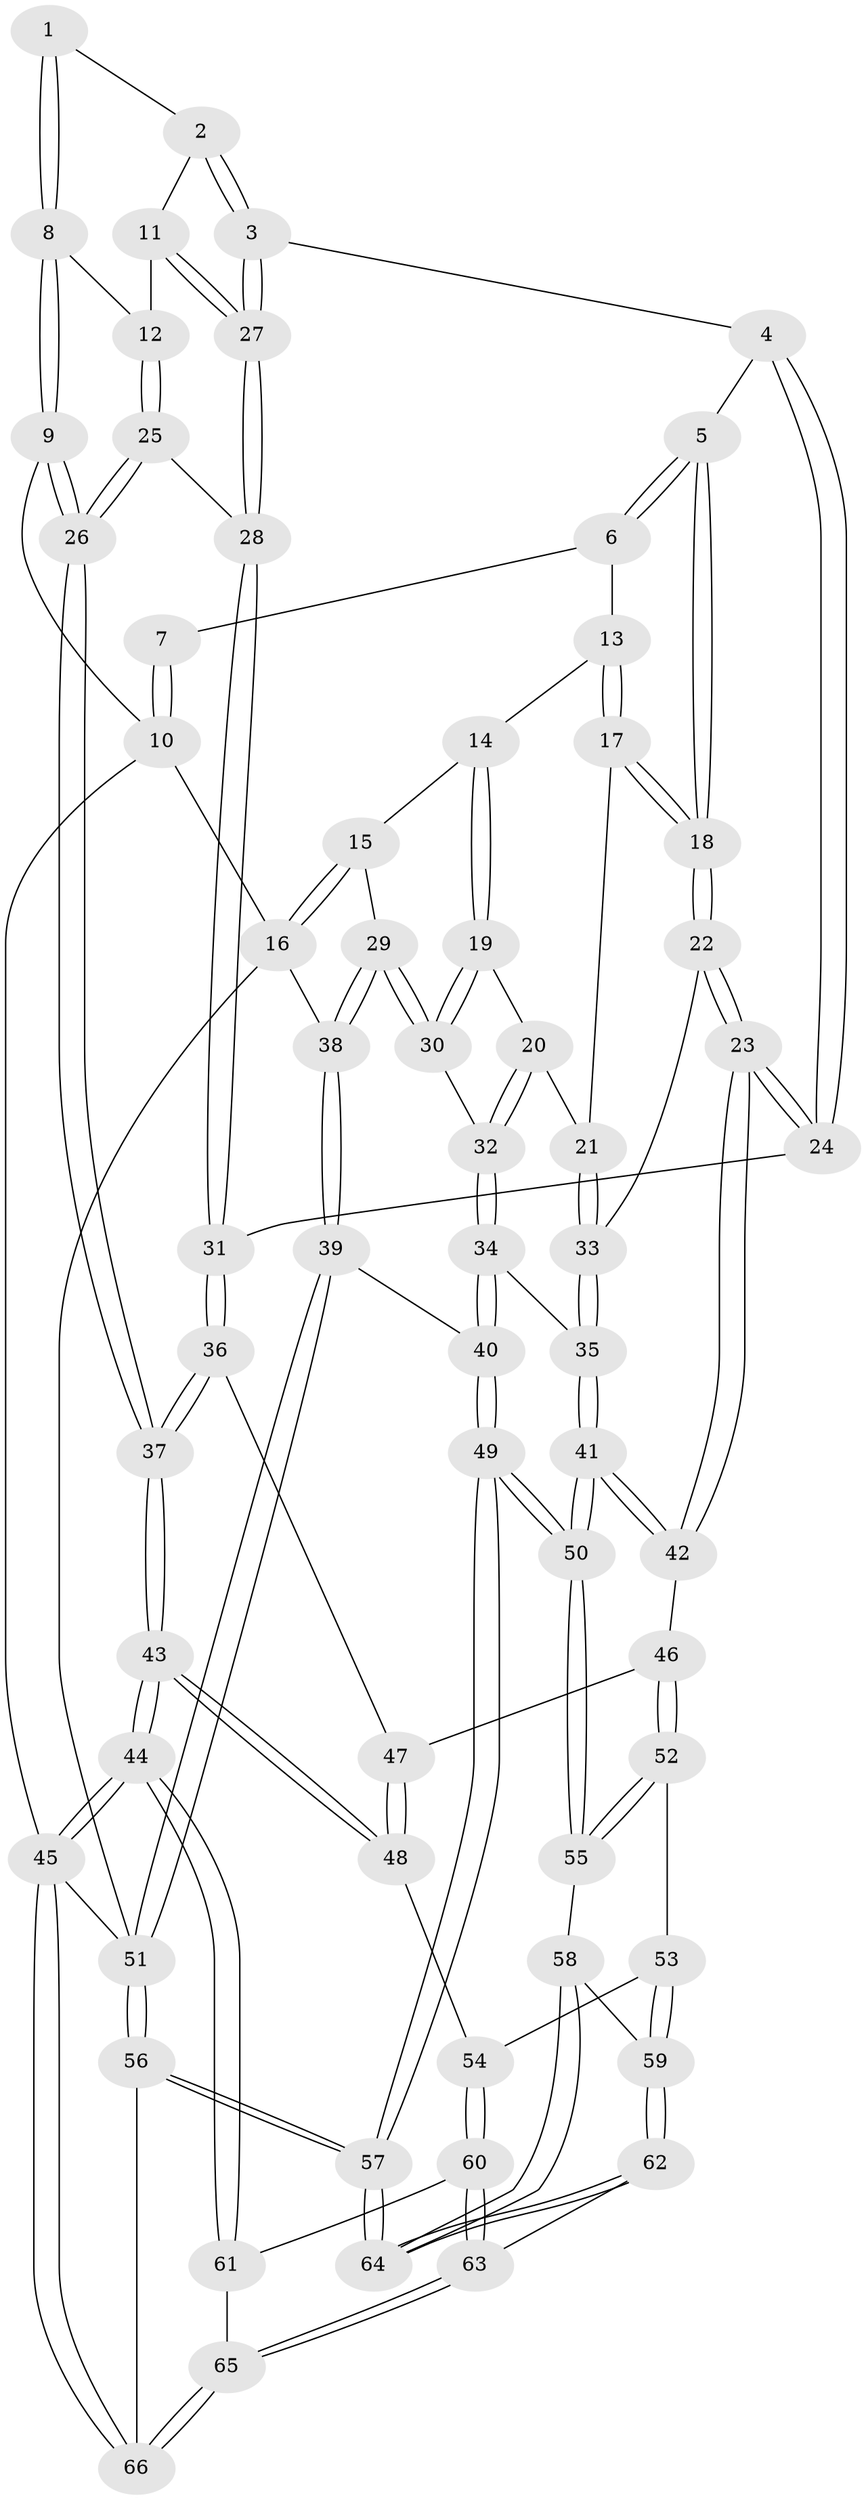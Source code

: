 // coarse degree distribution, {3: 0.15384615384615385, 6: 0.07692307692307693, 4: 0.34615384615384615, 2: 0.038461538461538464, 8: 0.07692307692307693, 5: 0.2692307692307692, 7: 0.038461538461538464}
// Generated by graph-tools (version 1.1) at 2025/21/03/04/25 18:21:23]
// undirected, 66 vertices, 162 edges
graph export_dot {
graph [start="1"]
  node [color=gray90,style=filled];
  1 [pos="+0.07677717813426352+0.07138362549980158"];
  2 [pos="+0.08005087497898052+0.0735041277078163"];
  3 [pos="+0.19332106673975777+0.1146404898679973"];
  4 [pos="+0.24965826143519018+0.0404132563875813"];
  5 [pos="+0.2956094832710277+0"];
  6 [pos="+0.3163262115985646+0"];
  7 [pos="+0+0"];
  8 [pos="+0.0012175006203642758+0.11966156693839267"];
  9 [pos="+0+0"];
  10 [pos="+0+0"];
  11 [pos="+0.07312939956672615+0.1505918276799968"];
  12 [pos="+0.03899941486665917+0.14529619365382054"];
  13 [pos="+0.5694264286954032+0"];
  14 [pos="+0.8383805083603013+0"];
  15 [pos="+1+0"];
  16 [pos="+1+0"];
  17 [pos="+0.5312119135743312+0.18446250179601795"];
  18 [pos="+0.45254099461227076+0.2573687510325722"];
  19 [pos="+0.7997157860412404+0.03756723017672142"];
  20 [pos="+0.7066377844150993+0.19345928057827505"];
  21 [pos="+0.664982131437886+0.22017993849079004"];
  22 [pos="+0.43762051866765506+0.28500223671623953"];
  23 [pos="+0.411098259546473+0.3122030805295634"];
  24 [pos="+0.3772867182531064+0.30048075902937516"];
  25 [pos="+0.025868719253765177+0.24234235543440505"];
  26 [pos="+0+0.3819197774424813"];
  27 [pos="+0.1649459635369516+0.17613902224509284"];
  28 [pos="+0.16826501330184016+0.24462964040809806"];
  29 [pos="+0.9248245548854678+0.2802547855844238"];
  30 [pos="+0.8986647175070035+0.2711100584500637"];
  31 [pos="+0.18869622104856995+0.2907599770780817"];
  32 [pos="+0.8167028000042655+0.306930024605457"];
  33 [pos="+0.6666542541167588+0.3489079119508367"];
  34 [pos="+0.7520012039814412+0.39197094336243216"];
  35 [pos="+0.6974418113176896+0.40691034731547215"];
  36 [pos="+0.16575395146439+0.3326454161901095"];
  37 [pos="+0+0.43936544819005496"];
  38 [pos="+1+0.40700527197439607"];
  39 [pos="+1+0.47660269060989624"];
  40 [pos="+0.964659080273771+0.5188098821705934"];
  41 [pos="+0.6269467460989027+0.5290501385409573"];
  42 [pos="+0.4231822212936206+0.42473479790881735"];
  43 [pos="+0+0.6838835607248454"];
  44 [pos="+0+0.7561017640743259"];
  45 [pos="+0+1"];
  46 [pos="+0.3312590042422349+0.5280931418226841"];
  47 [pos="+0.17503713433140508+0.3944503034285841"];
  48 [pos="+0.06685909046734342+0.6010122874842871"];
  49 [pos="+0.7140586424252593+0.7166212856939199"];
  50 [pos="+0.6604421072355023+0.6590498141699541"];
  51 [pos="+1+1"];
  52 [pos="+0.3060664864534965+0.5974788328598067"];
  53 [pos="+0.28493668951644524+0.6169832978402849"];
  54 [pos="+0.27831834551929+0.6190115659905443"];
  55 [pos="+0.5109919624712355+0.6757831449448394"];
  56 [pos="+0.8593115256623712+1"];
  57 [pos="+0.7717097559689742+1"];
  58 [pos="+0.4524960472450838+0.7453077073590182"];
  59 [pos="+0.3611046938642434+0.7710842588400983"];
  60 [pos="+0.23163232808891593+0.755391116899926"];
  61 [pos="+0.12388231826173238+0.8636758432343535"];
  62 [pos="+0.35229263140969586+0.8836792086690916"];
  63 [pos="+0.3455981828161125+0.8872405580161058"];
  64 [pos="+0.4838100064131321+0.9033972333562356"];
  65 [pos="+0.25423522109389207+0.9647404289824241"];
  66 [pos="+0.2534732804195668+1"];
  1 -- 2;
  1 -- 8;
  1 -- 8;
  2 -- 3;
  2 -- 3;
  2 -- 11;
  3 -- 4;
  3 -- 27;
  3 -- 27;
  4 -- 5;
  4 -- 24;
  4 -- 24;
  5 -- 6;
  5 -- 6;
  5 -- 18;
  5 -- 18;
  6 -- 7;
  6 -- 13;
  7 -- 10;
  7 -- 10;
  8 -- 9;
  8 -- 9;
  8 -- 12;
  9 -- 10;
  9 -- 26;
  9 -- 26;
  10 -- 16;
  10 -- 45;
  11 -- 12;
  11 -- 27;
  11 -- 27;
  12 -- 25;
  12 -- 25;
  13 -- 14;
  13 -- 17;
  13 -- 17;
  14 -- 15;
  14 -- 19;
  14 -- 19;
  15 -- 16;
  15 -- 16;
  15 -- 29;
  16 -- 38;
  16 -- 51;
  17 -- 18;
  17 -- 18;
  17 -- 21;
  18 -- 22;
  18 -- 22;
  19 -- 20;
  19 -- 30;
  19 -- 30;
  20 -- 21;
  20 -- 32;
  20 -- 32;
  21 -- 33;
  21 -- 33;
  22 -- 23;
  22 -- 23;
  22 -- 33;
  23 -- 24;
  23 -- 24;
  23 -- 42;
  23 -- 42;
  24 -- 31;
  25 -- 26;
  25 -- 26;
  25 -- 28;
  26 -- 37;
  26 -- 37;
  27 -- 28;
  27 -- 28;
  28 -- 31;
  28 -- 31;
  29 -- 30;
  29 -- 30;
  29 -- 38;
  29 -- 38;
  30 -- 32;
  31 -- 36;
  31 -- 36;
  32 -- 34;
  32 -- 34;
  33 -- 35;
  33 -- 35;
  34 -- 35;
  34 -- 40;
  34 -- 40;
  35 -- 41;
  35 -- 41;
  36 -- 37;
  36 -- 37;
  36 -- 47;
  37 -- 43;
  37 -- 43;
  38 -- 39;
  38 -- 39;
  39 -- 40;
  39 -- 51;
  39 -- 51;
  40 -- 49;
  40 -- 49;
  41 -- 42;
  41 -- 42;
  41 -- 50;
  41 -- 50;
  42 -- 46;
  43 -- 44;
  43 -- 44;
  43 -- 48;
  43 -- 48;
  44 -- 45;
  44 -- 45;
  44 -- 61;
  44 -- 61;
  45 -- 66;
  45 -- 66;
  45 -- 51;
  46 -- 47;
  46 -- 52;
  46 -- 52;
  47 -- 48;
  47 -- 48;
  48 -- 54;
  49 -- 50;
  49 -- 50;
  49 -- 57;
  49 -- 57;
  50 -- 55;
  50 -- 55;
  51 -- 56;
  51 -- 56;
  52 -- 53;
  52 -- 55;
  52 -- 55;
  53 -- 54;
  53 -- 59;
  53 -- 59;
  54 -- 60;
  54 -- 60;
  55 -- 58;
  56 -- 57;
  56 -- 57;
  56 -- 66;
  57 -- 64;
  57 -- 64;
  58 -- 59;
  58 -- 64;
  58 -- 64;
  59 -- 62;
  59 -- 62;
  60 -- 61;
  60 -- 63;
  60 -- 63;
  61 -- 65;
  62 -- 63;
  62 -- 64;
  62 -- 64;
  63 -- 65;
  63 -- 65;
  65 -- 66;
  65 -- 66;
}
